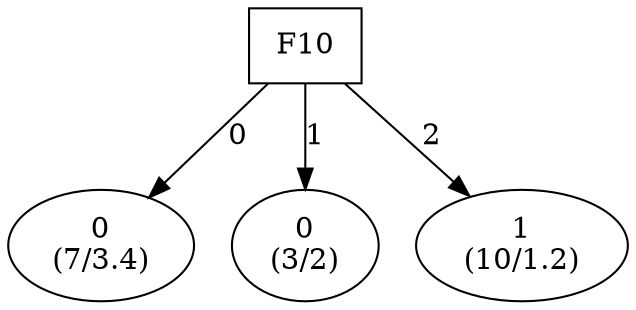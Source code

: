 digraph YaDT {
n0 [ shape=box, label="F10\n"]
n0 -> n1 [label="0"]
n1 [ shape=ellipse, label="0\n(7/3.4)"]
n0 -> n2 [label="1"]
n2 [ shape=ellipse, label="0\n(3/2)"]
n0 -> n3 [label="2"]
n3 [ shape=ellipse, label="1\n(10/1.2)"]
}
